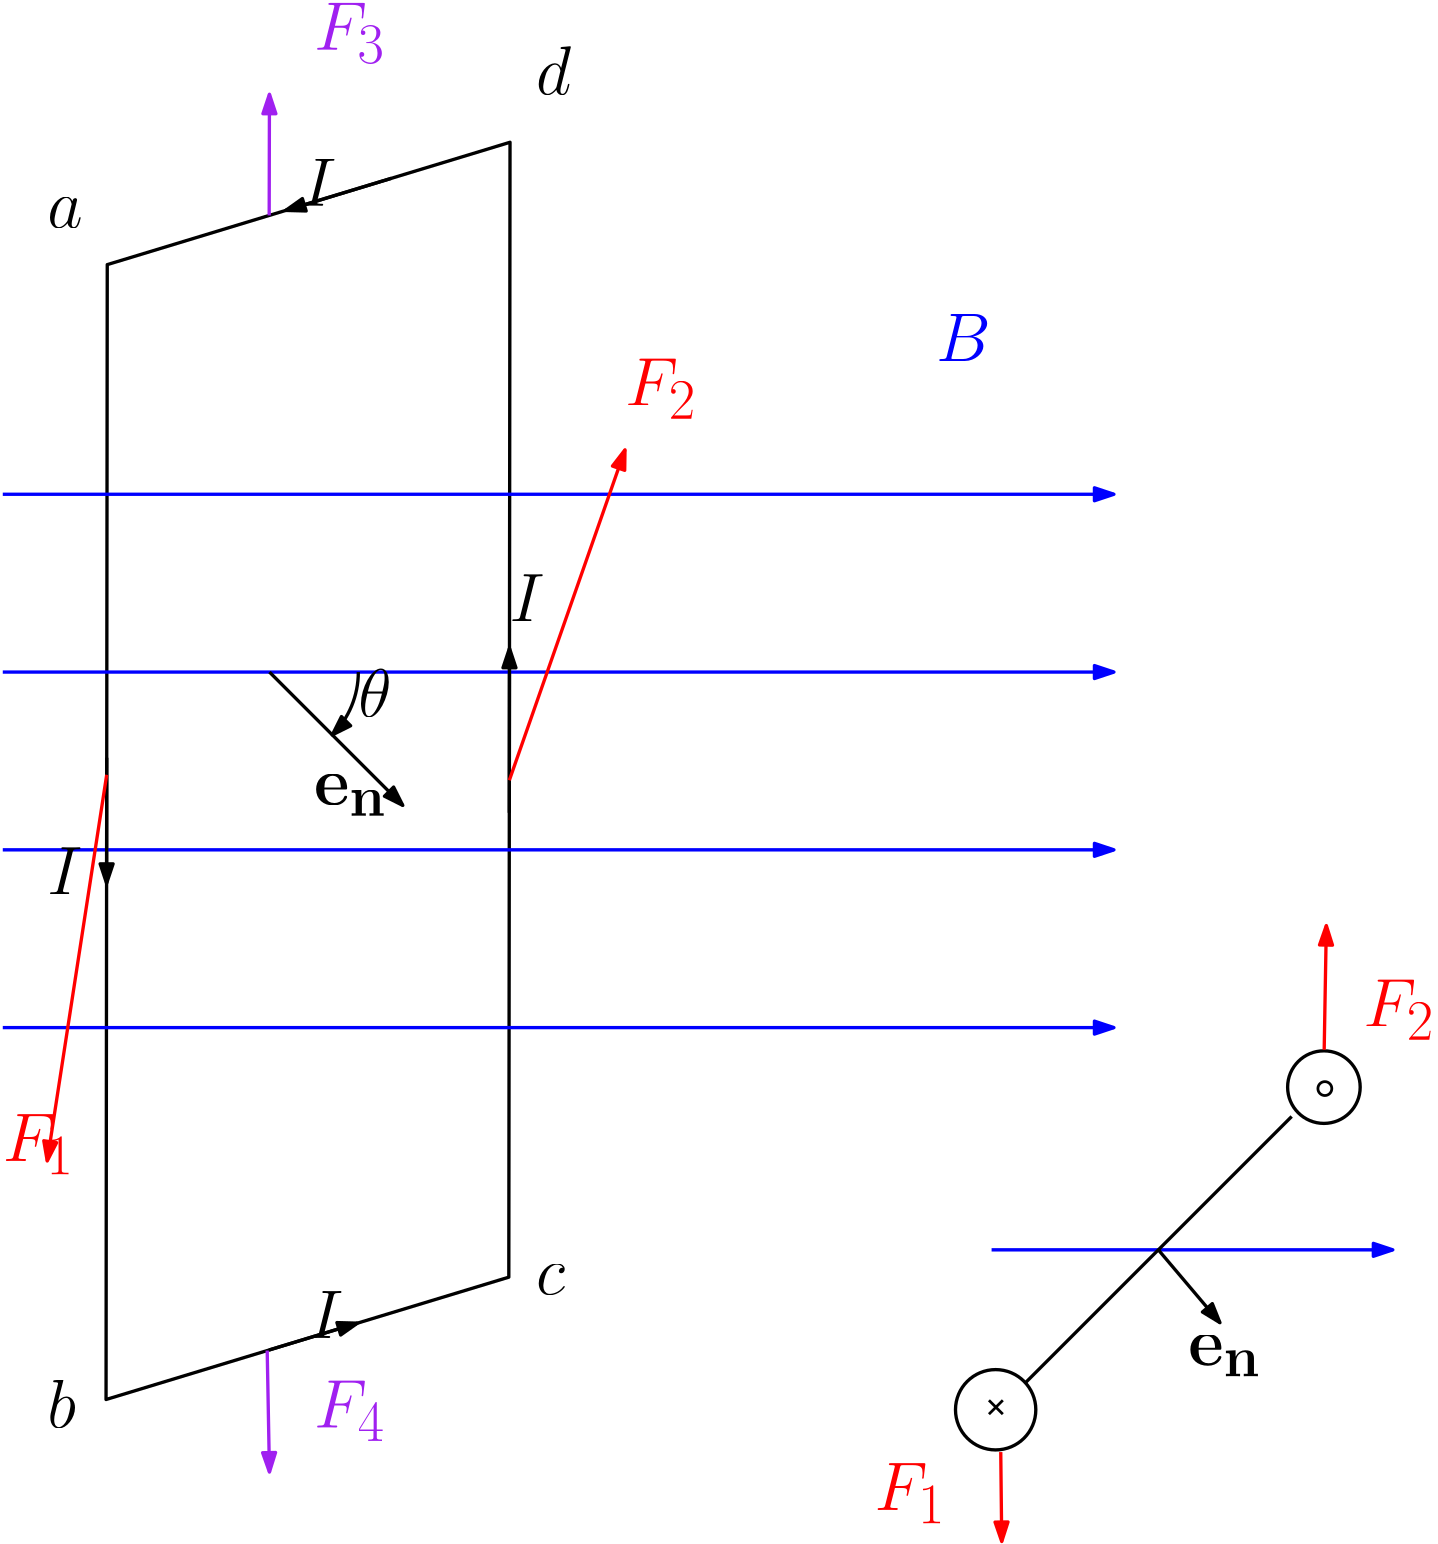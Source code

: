 <?xml version="1.0"?>
<!DOCTYPE ipe SYSTEM "ipe.dtd">
<ipe version="70218" creator="Ipe 7.2.27">
<info created="D:20230529105939" modified="D:20230529110001"/>
<ipestyle name="basic">
<symbol name="arrow/arc(spx)">
<path stroke="sym-stroke" fill="sym-stroke" pen="sym-pen">
0 0 m
-1 0.333 l
-1 -0.333 l
h
</path>
</symbol>
<symbol name="arrow/farc(spx)">
<path stroke="sym-stroke" fill="white" pen="sym-pen">
0 0 m
-1 0.333 l
-1 -0.333 l
h
</path>
</symbol>
<symbol name="arrow/ptarc(spx)">
<path stroke="sym-stroke" fill="sym-stroke" pen="sym-pen">
0 0 m
-1 0.333 l
-0.8 0 l
-1 -0.333 l
h
</path>
</symbol>
<symbol name="arrow/fptarc(spx)">
<path stroke="sym-stroke" fill="white" pen="sym-pen">
0 0 m
-1 0.333 l
-0.8 0 l
-1 -0.333 l
h
</path>
</symbol>
<symbol name="mark/circle(sx)" transformations="translations">
<path fill="sym-stroke">
0.6 0 0 0.6 0 0 e
0.4 0 0 0.4 0 0 e
</path>
</symbol>
<symbol name="mark/disk(sx)" transformations="translations">
<path fill="sym-stroke">
0.6 0 0 0.6 0 0 e
</path>
</symbol>
<symbol name="mark/fdisk(sfx)" transformations="translations">
<group>
<path fill="sym-fill">
0.5 0 0 0.5 0 0 e
</path>
<path fill="sym-stroke" fillrule="eofill">
0.6 0 0 0.6 0 0 e
0.4 0 0 0.4 0 0 e
</path>
</group>
</symbol>
<symbol name="mark/box(sx)" transformations="translations">
<path fill="sym-stroke" fillrule="eofill">
-0.6 -0.6 m
0.6 -0.6 l
0.6 0.6 l
-0.6 0.6 l
h
-0.4 -0.4 m
0.4 -0.4 l
0.4 0.4 l
-0.4 0.4 l
h
</path>
</symbol>
<symbol name="mark/square(sx)" transformations="translations">
<path fill="sym-stroke">
-0.6 -0.6 m
0.6 -0.6 l
0.6 0.6 l
-0.6 0.6 l
h
</path>
</symbol>
<symbol name="mark/fsquare(sfx)" transformations="translations">
<group>
<path fill="sym-fill">
-0.5 -0.5 m
0.5 -0.5 l
0.5 0.5 l
-0.5 0.5 l
h
</path>
<path fill="sym-stroke" fillrule="eofill">
-0.6 -0.6 m
0.6 -0.6 l
0.6 0.6 l
-0.6 0.6 l
h
-0.4 -0.4 m
0.4 -0.4 l
0.4 0.4 l
-0.4 0.4 l
h
</path>
</group>
</symbol>
<symbol name="mark/cross(sx)" transformations="translations">
<group>
<path fill="sym-stroke">
-0.43 -0.57 m
0.57 0.43 l
0.43 0.57 l
-0.57 -0.43 l
h
</path>
<path fill="sym-stroke">
-0.43 0.57 m
0.57 -0.43 l
0.43 -0.57 l
-0.57 0.43 l
h
</path>
</group>
</symbol>
<symbol name="arrow/fnormal(spx)">
<path stroke="sym-stroke" fill="white" pen="sym-pen">
0 0 m
-1 0.333 l
-1 -0.333 l
h
</path>
</symbol>
<symbol name="arrow/pointed(spx)">
<path stroke="sym-stroke" fill="sym-stroke" pen="sym-pen">
0 0 m
-1 0.333 l
-0.8 0 l
-1 -0.333 l
h
</path>
</symbol>
<symbol name="arrow/fpointed(spx)">
<path stroke="sym-stroke" fill="white" pen="sym-pen">
0 0 m
-1 0.333 l
-0.8 0 l
-1 -0.333 l
h
</path>
</symbol>
<symbol name="arrow/linear(spx)">
<path stroke="sym-stroke" pen="sym-pen">
-1 0.333 m
0 0 l
-1 -0.333 l
</path>
</symbol>
<symbol name="arrow/fdouble(spx)">
<path stroke="sym-stroke" fill="white" pen="sym-pen">
0 0 m
-1 0.333 l
-1 -0.333 l
h
-1 0 m
-2 0.333 l
-2 -0.333 l
h
</path>
</symbol>
<symbol name="arrow/double(spx)">
<path stroke="sym-stroke" fill="sym-stroke" pen="sym-pen">
0 0 m
-1 0.333 l
-1 -0.333 l
h
-1 0 m
-2 0.333 l
-2 -0.333 l
h
</path>
</symbol>
<symbol name="arrow/mid-normal(spx)">
<path stroke="sym-stroke" fill="sym-stroke" pen="sym-pen">
0.5 0 m
-0.5 0.333 l
-0.5 -0.333 l
h
</path>
</symbol>
<symbol name="arrow/mid-fnormal(spx)">
<path stroke="sym-stroke" fill="white" pen="sym-pen">
0.5 0 m
-0.5 0.333 l
-0.5 -0.333 l
h
</path>
</symbol>
<symbol name="arrow/mid-pointed(spx)">
<path stroke="sym-stroke" fill="sym-stroke" pen="sym-pen">
0.5 0 m
-0.5 0.333 l
-0.3 0 l
-0.5 -0.333 l
h
</path>
</symbol>
<symbol name="arrow/mid-fpointed(spx)">
<path stroke="sym-stroke" fill="white" pen="sym-pen">
0.5 0 m
-0.5 0.333 l
-0.3 0 l
-0.5 -0.333 l
h
</path>
</symbol>
<symbol name="arrow/mid-double(spx)">
<path stroke="sym-stroke" fill="sym-stroke" pen="sym-pen">
1 0 m
0 0.333 l
0 -0.333 l
h
0 0 m
-1 0.333 l
-1 -0.333 l
h
</path>
</symbol>
<symbol name="arrow/mid-fdouble(spx)">
<path stroke="sym-stroke" fill="white" pen="sym-pen">
1 0 m
0 0.333 l
0 -0.333 l
h
0 0 m
-1 0.333 l
-1 -0.333 l
h
</path>
</symbol>
<anglesize name="22.5 deg" value="22.5"/>
<anglesize name="30 deg" value="30"/>
<anglesize name="45 deg" value="45"/>
<anglesize name="60 deg" value="60"/>
<anglesize name="90 deg" value="90"/>
<arrowsize name="large" value="10"/>
<arrowsize name="small" value="5"/>
<arrowsize name="tiny" value="3"/>
<color name="blue" value="0 0 1"/>
<color name="brown" value="0.647 0.165 0.165"/>
<color name="darkblue" value="0 0 0.545"/>
<color name="darkcyan" value="0 0.545 0.545"/>
<color name="darkgray" value="0.663"/>
<color name="darkgreen" value="0 0.392 0"/>
<color name="darkmagenta" value="0.545 0 0.545"/>
<color name="darkorange" value="1 0.549 0"/>
<color name="darkred" value="0.545 0 0"/>
<color name="gold" value="1 0.843 0"/>
<color name="gray" value="0.745"/>
<color name="green" value="0 1 0"/>
<color name="lightblue" value="0.678 0.847 0.902"/>
<color name="lightcyan" value="0.878 1 1"/>
<color name="lightgray" value="0.827"/>
<color name="lightgreen" value="0.565 0.933 0.565"/>
<color name="lightyellow" value="1 1 0.878"/>
<color name="navy" value="0 0 0.502"/>
<color name="orange" value="1 0.647 0"/>
<color name="pink" value="1 0.753 0.796"/>
<color name="purple" value="0.627 0.125 0.941"/>
<color name="red" value="1 0 0"/>
<color name="seagreen" value="0.18 0.545 0.341"/>
<color name="turquoise" value="0.251 0.878 0.816"/>
<color name="violet" value="0.933 0.51 0.933"/>
<color name="yellow" value="1 1 0"/>
<dashstyle name="dash dot dotted" value="[4 2 1 2 1 2] 0"/>
<dashstyle name="dash dotted" value="[4 2 1 2] 0"/>
<dashstyle name="dashed" value="[4] 0"/>
<dashstyle name="dotted" value="[1 3] 0"/>
<gridsize name="10 pts (~3.5 mm)" value="10"/>
<gridsize name="14 pts (~5 mm)" value="14"/>
<gridsize name="16 pts (~6 mm)" value="16"/>
<gridsize name="20 pts (~7 mm)" value="20"/>
<gridsize name="28 pts (~10 mm)" value="28"/>
<gridsize name="32 pts (~12 mm)" value="32"/>
<gridsize name="4 pts" value="4"/>
<gridsize name="56 pts (~20 mm)" value="56"/>
<gridsize name="8 pts (~3 mm)" value="8"/>
<opacity name="10%" value="0.1"/>
<opacity name="30%" value="0.3"/>
<opacity name="50%" value="0.5"/>
<opacity name="75%" value="0.75"/>
<pen name="fat" value="1.2"/>
<pen name="heavier" value="0.8"/>
<pen name="ultrafat" value="2"/>
<symbolsize name="large" value="5"/>
<symbolsize name="small" value="2"/>
<symbolsize name="tiny" value="1.1"/>
<textsize name="Huge" value="\Huge"/>
<textsize name="LARGE" value="\LARGE"/>
<textsize name="Large" value="\Large"/>
<textsize name="footnote" value="\footnotesize"/>
<textsize name="huge" value="\huge"/>
<textsize name="large" value="\large"/>
<textsize name="script" value="\scriptsize"/>
<textsize name="small" value="\small"/>
<textsize name="tiny" value="\tiny"/>
<textstyle name="center" begin="\begin{center}" end="\end{center}"/>
<textstyle name="item" begin="\begin{itemize}\item{}" end="\end{itemize}"/>
<textstyle name="itemize" begin="\begin{itemize}" end="\end{itemize}"/>
<tiling name="falling" angle="-60" step="4" width="1"/>
<tiling name="rising" angle="30" step="4" width="1"/>
</ipestyle>
<page>
<layer name="alpha"/>
<view layers="alpha" active="alpha"/>
<path layer="alpha" stroke="black" pen="fat">
214.609 510.723 m
69.6133 466.68 l
69.1758 58.1172 l
214.172 102.16 l
h
</path>
<path matrix="1 0 0 1 0 -16" stroke="blue" pen="fat" arrow="normal/normal">
32 400 m
432 400 l
</path>
<path stroke="blue" pen="fat" arrow="normal/normal">
32 320 m
432 320 l
</path>
<path stroke="blue" pen="fat" arrow="normal/normal">
32 256 m
432 256 l
</path>
<path stroke="blue" pen="fat" arrow="normal/normal">
32 192 m
432 192 l
</path>
<text transformations="translations" pos="368 432" stroke="blue" type="label" width="19.689" height="16.938" depth="0" valign="baseline" size="Huge" style="math">B </text>
<path stroke="black" pen="fat" arrow="normal/normal">
128 320 m
176 272 l
</path>
<path stroke="black" pen="fat" arrow="normal/normal">
160 320 m
32 0 0 -32 128 320 150.627 297.373 a
</path>
<text transformations="translations" pos="160 304" stroke="black" type="label" width="11.985" height="17.213" depth="0" valign="baseline" size="Huge" style="math">\theta</text>
<text transformations="translations" pos="144 272" stroke="black" type="label" width="26.136" height="11.014" depth="3.72" valign="baseline" size="Huge" style="math">\bf{e_n}</text>
<text transformations="translations" pos="48 480" stroke="black" type="label" width="12.741" height="10.672" depth="0" valign="baseline" size="Huge" style="math">a</text>
<text transformations="translations" pos="48 48" stroke="black" type="label" width="10.319" height="17.213" depth="0" valign="baseline" size="Huge" style="math">b</text>
<text transformations="translations" pos="224 96" stroke="black" type="label" width="10.445" height="10.672" depth="0" valign="baseline" size="Huge" style="math">c</text>
<text transformations="translations" pos="224 528" stroke="black" type="label" width="12.611" height="17.213" depth="0" valign="baseline" size="Huge" style="math">d</text>
<path stroke="black" pen="fat" arrow="normal/normal">
171.98 497.774 m
133.842 486.189 l
</path>
<path stroke="black" pen="fat" arrow="normal/normal">
69.4232 289.162 m
69.3748 243.952 l
</path>
<path stroke="black" pen="fat" arrow="normal/normal">
127.867 75.9448 m
159.669 85.6047 l
</path>
<path stroke="black" pen="fat" arrow="normal/normal">
214.351 269.336 m
214.414 328.544 l
</path>
<text transformations="translations" pos="139.436 487.888" stroke="black" type="label" width="12.653" height="16.938" depth="0" valign="baseline" size="Huge" style="math">I</text>
<text transformations="translations" pos="48 240" stroke="black" type="label" width="12.653" height="16.938" depth="0" valign="baseline" size="Huge" style="math">I</text>
<text transformations="translations" pos="141.993 80.2356" stroke="black" type="label" width="12.653" height="16.938" depth="0" valign="baseline" size="Huge" style="math">I</text>
<text transformations="translations" pos="214.425 338.268" stroke="black" type="label" width="12.653" height="16.938" depth="0" valign="baseline" size="Huge" style="math">I</text>
<path stroke="red" pen="fat" arrow="normal/normal">
69.4166 283.015 m
48 144 l
</path>
<path stroke="red" pen="fat" arrow="normal/normal">
214.363 281.046 m
256 400 l
</path>
<text transformations="translations" pos="32 144" stroke="red" type="label" width="25.686" height="16.939" depth="4.78" valign="baseline" size="Huge" style="math">F_1</text>
<text transformations="translations" pos="256 416" stroke="red" type="label" width="25.686" height="16.939" depth="4.78" valign="baseline" size="Huge" style="math">F_2</text>
<path stroke="purple" pen="fat" arrow="normal/normal">
127.193 75.7401 m
128 32 l
</path>
<path stroke="purple" pen="fat" arrow="normal/normal">
127.906 484.386 m
128 528 l
</path>
<text transformations="translations" pos="144 544" stroke="purple" type="label" width="25.686" height="16.939" depth="4.78" valign="baseline" size="Huge" style="math">F_3</text>
<text transformations="translations" pos="144 48" stroke="purple" type="label" width="25.686" height="16.939" depth="4.78" valign="baseline" size="Huge" style="math">F_4</text>
<path matrix="0.361085 0 0 1 376.417 -208" stroke="blue" pen="fat" arrow="normal/normal">
32 320 m
432 320 l
</path>
<path stroke="black" pen="fat">
496 160 m
400 64 l
</path>
<path stroke="black" pen="fat">
14.4571 0 0 14.4571 389.434 54.4258 e
</path>
<path stroke="black" pen="fat">
13.061 0 0 13.061 507.605 170.574 e
</path>
<path stroke="black" pen="fat" arrow="normal/normal">
448 112 m
470.176 85.7813 l
</path>
<text matrix="1 0 0 1 314.746 -201.75" transformations="translations" pos="144 272" stroke="black" type="label" width="26.136" height="11.014" depth="3.72" valign="baseline" size="Huge" style="math">\bf{e_n} </text>
<use name="mark/cross(sx)" pos="389.516 55.3398" size="large" stroke="black"/>
<use name="mark/circle(sx)" pos="507.949 170.051" size="large" stroke="black"/>
<text matrix="1 0 0 1 313.793 -125.621" transformations="translations" pos="32 144" stroke="red" type="label" width="25.686" height="16.939" depth="4.78" valign="baseline" size="Huge" style="math">F_1</text>
<text matrix="1 0 0 1 265.754 -223.594" transformations="translations" pos="256 416" stroke="red" type="label" width="25.686" height="16.939" depth="4.78" valign="baseline" size="Huge" style="math">F_2 </text>
<path stroke="red" pen="fat" arrow="normal/normal">
391.27 39.1914 m
391.625 7 l
</path>
<path stroke="red" pen="fat" arrow="normal/normal">
507.707 184.023 m
508.48 228.723 l
</path>
</page>
</ipe>
